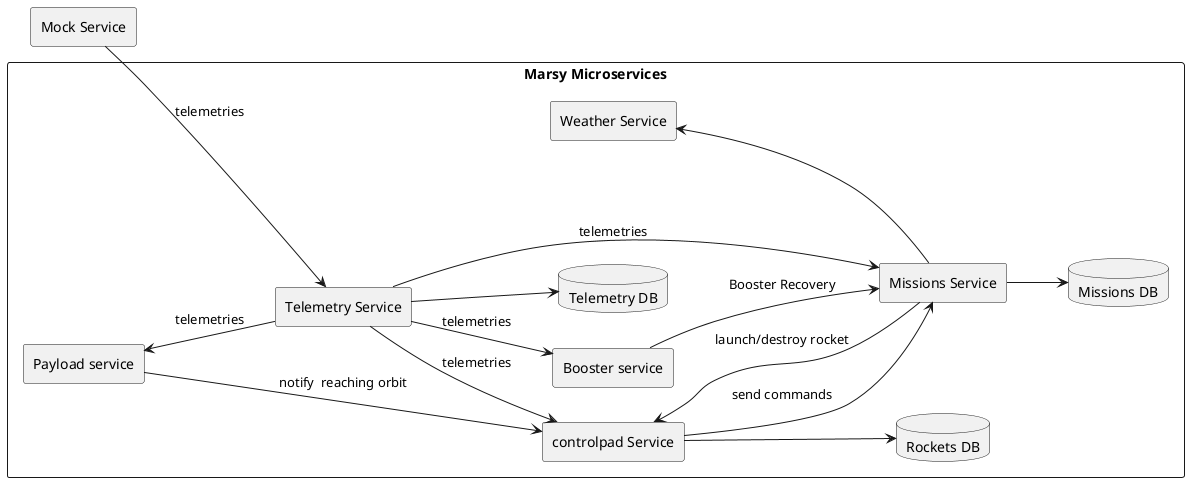 @startuml
skinparam componentStyle rectangle
left to right direction


rectangle "Marsy Microservices" as backend {


    component "Missions Service" as s_mission     
    
    component "controlpad Service" as s_rocket
    component "Weather Service" as s_weather

    component "Telemetry Service" as s_telemtry

    component "Booster service" as s_booster
    component "Payload service" as s_payload

    database "Rockets DB" as db_rockets
    database "Missions DB" as db_missions
    database "Telemetry DB" as db_telemetry
    s_telemtry --> s_rocket: telemetries
    s_telemtry --> s_booster : telemetries
    s_telemtry --> s_mission : telemetries


    s_payload -->  s_rocket : notify  reaching orbit
    s_payload <-- s_telemtry  : telemetries

    s_booster --> s_mission :Booster Recovery
    s_rocket --> s_mission : send commands
    s_rocket <--s_mission : launch/destroy rocket
    s_weather <--s_mission

    s_mission --> db_missions
    s_rocket --> db_rockets
    s_telemtry --> db_telemetry
}

component "Mock Service" as s_mock
 s_mock --> s_telemtry : telemetries


@enduml
